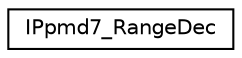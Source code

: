 digraph "Graphical Class Hierarchy"
{
 // LATEX_PDF_SIZE
  edge [fontname="Helvetica",fontsize="10",labelfontname="Helvetica",labelfontsize="10"];
  node [fontname="Helvetica",fontsize="10",shape=record];
  rankdir="LR";
  Node0 [label="IPpmd7_RangeDec",height=0.2,width=0.4,color="black", fillcolor="white", style="filled",URL="$struct_i_ppmd7___range_dec.html",tooltip=" "];
}
